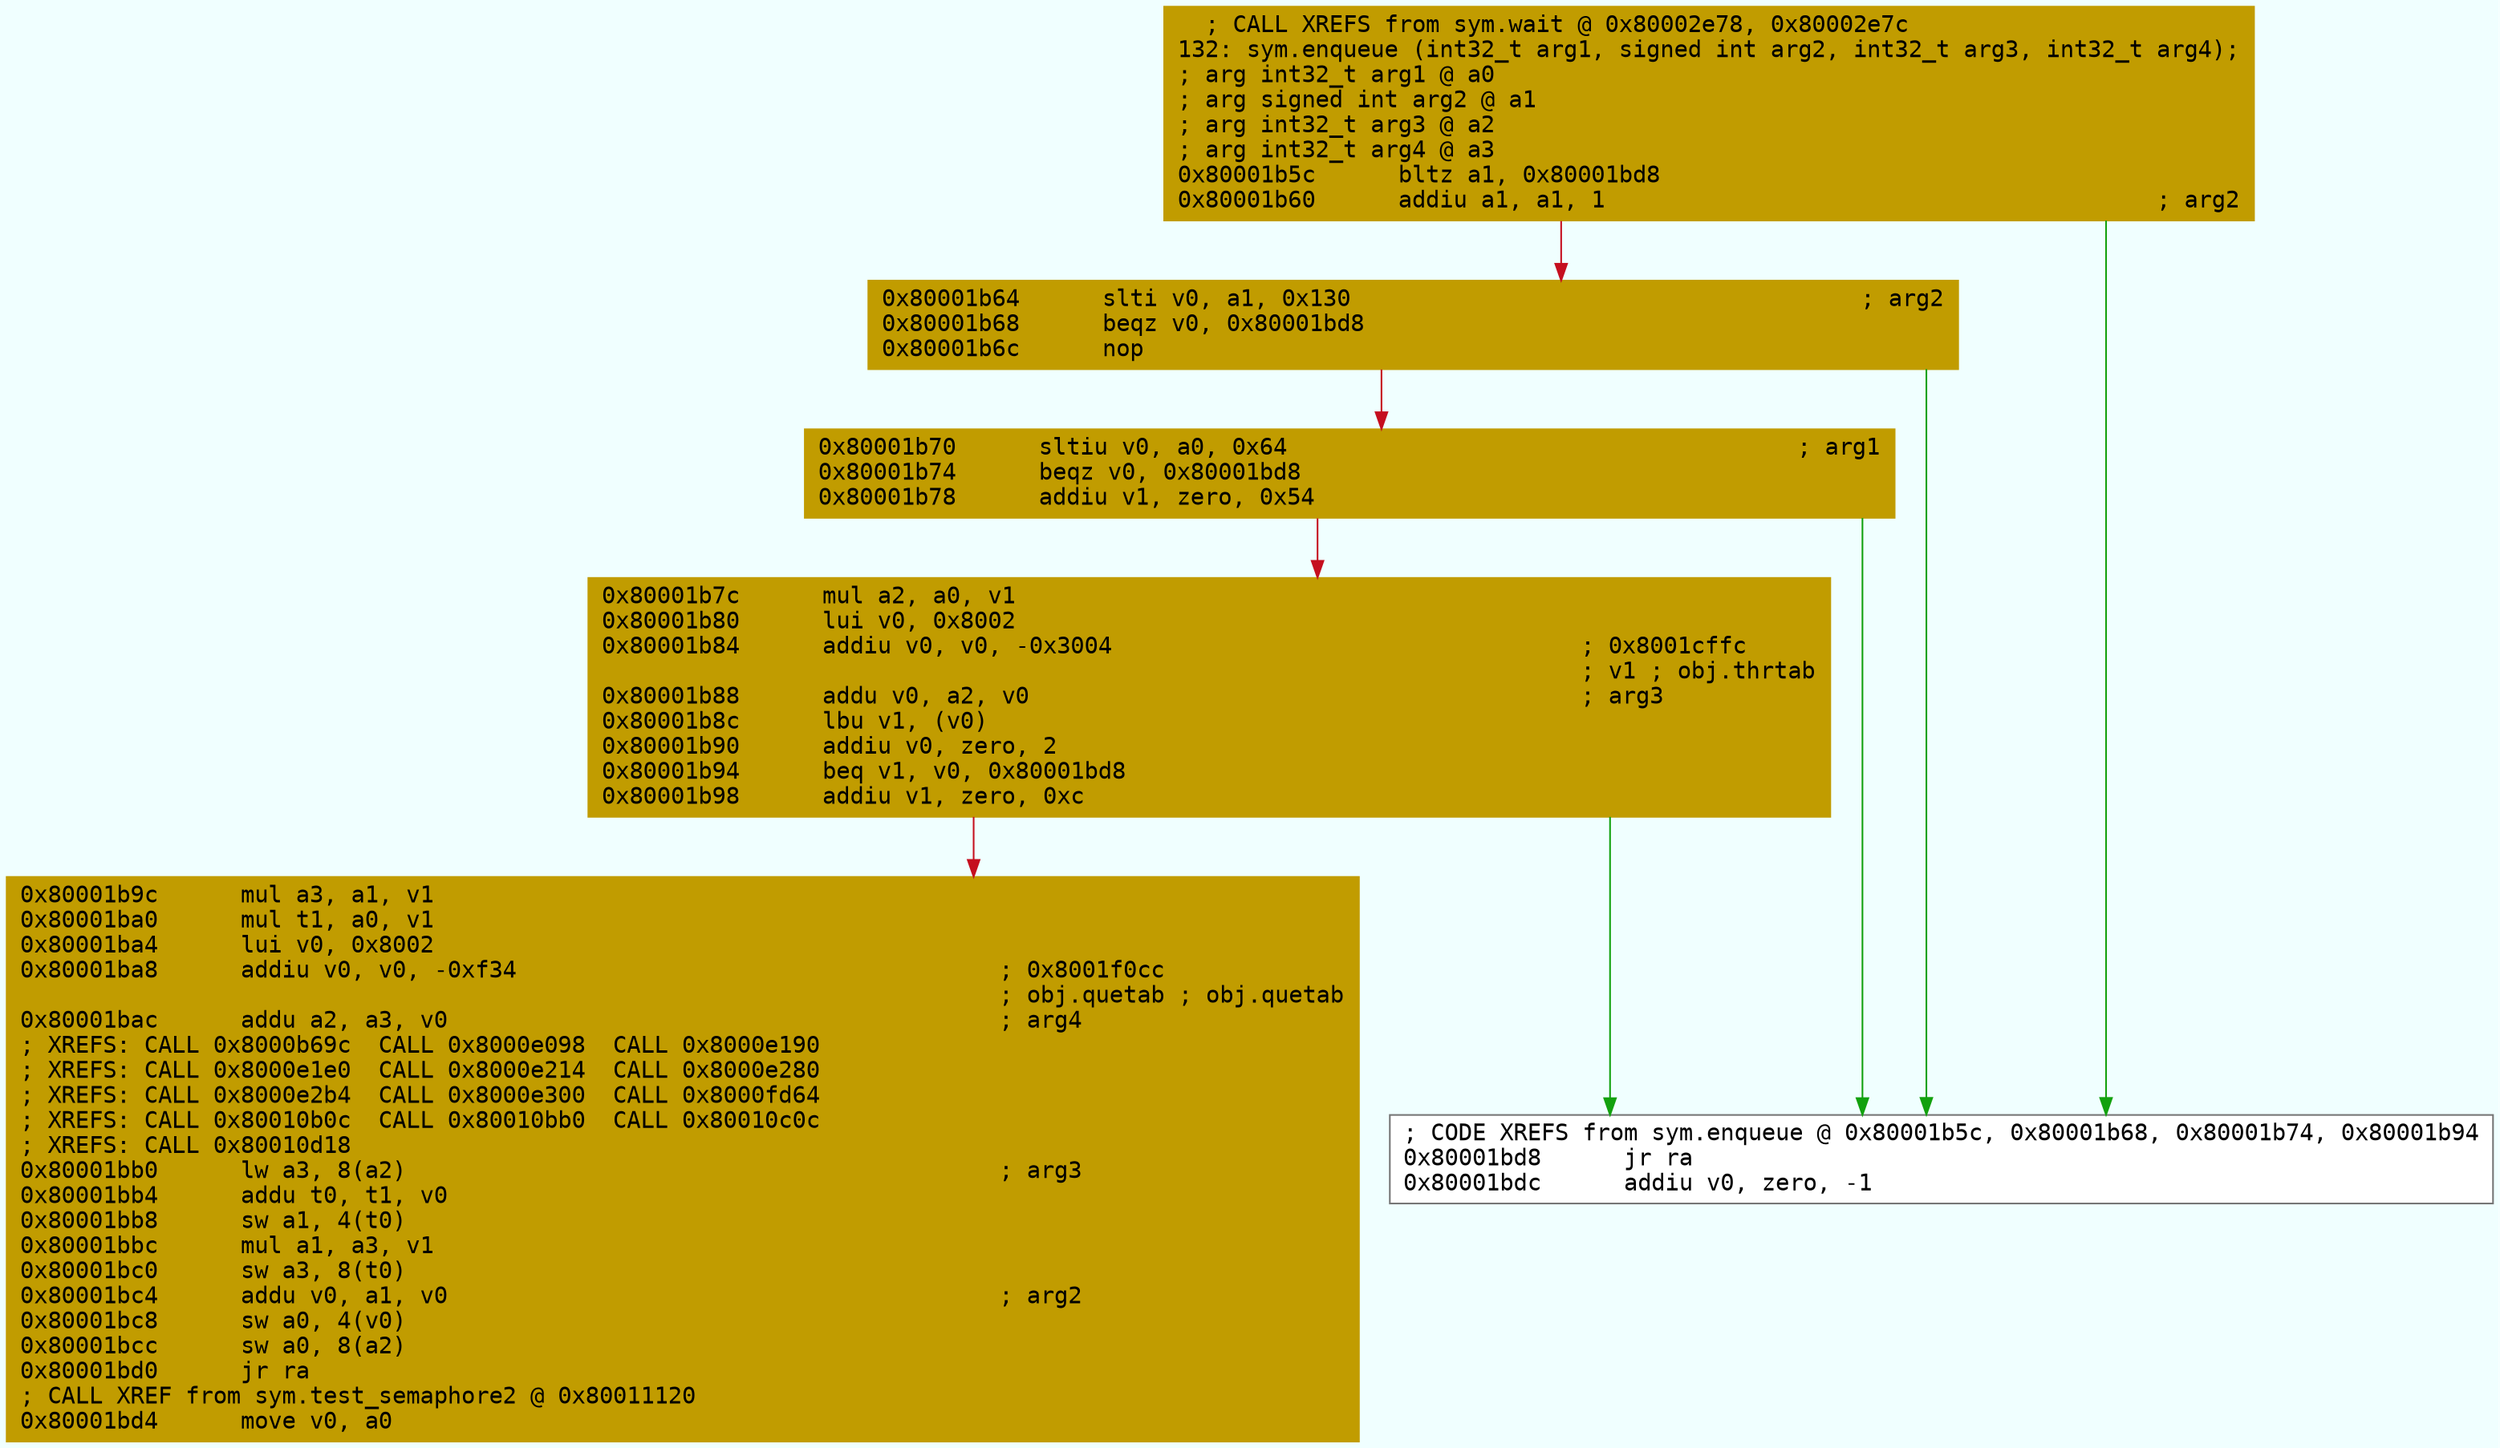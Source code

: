 digraph code {
	graph [bgcolor=azure fontsize=8 fontname="Courier" splines="ortho"];
	node [fillcolor=gray style=filled shape=box];
	edge [arrowhead="normal"];
	"0x80001b5c" [URL="sym.enqueue/0x80001b5c", fillcolor="#c19c00",color="#c19c00", fontname="Courier",label="  ; CALL XREFS from sym.wait @ 0x80002e78, 0x80002e7c\l132: sym.enqueue (int32_t arg1, signed int arg2, int32_t arg3, int32_t arg4);\l; arg int32_t arg1 @ a0\l; arg signed int arg2 @ a1\l; arg int32_t arg3 @ a2\l; arg int32_t arg4 @ a3\l0x80001b5c      bltz a1, 0x80001bd8\l0x80001b60      addiu a1, a1, 1                                        ; arg2\l"]
	"0x80001b64" [URL="sym.enqueue/0x80001b64", fillcolor="#c19c00",color="#c19c00", fontname="Courier",label="0x80001b64      slti v0, a1, 0x130                                     ; arg2\l0x80001b68      beqz v0, 0x80001bd8\l0x80001b6c      nop\l"]
	"0x80001b70" [URL="sym.enqueue/0x80001b70", fillcolor="#c19c00",color="#c19c00", fontname="Courier",label="0x80001b70      sltiu v0, a0, 0x64                                     ; arg1\l0x80001b74      beqz v0, 0x80001bd8\l0x80001b78      addiu v1, zero, 0x54\l"]
	"0x80001b7c" [URL="sym.enqueue/0x80001b7c", fillcolor="#c19c00",color="#c19c00", fontname="Courier",label="0x80001b7c      mul a2, a0, v1\l0x80001b80      lui v0, 0x8002\l0x80001b84      addiu v0, v0, -0x3004                                  ; 0x8001cffc\l                                                                       ; v1 ; obj.thrtab\l0x80001b88      addu v0, a2, v0                                        ; arg3\l0x80001b8c      lbu v1, (v0)\l0x80001b90      addiu v0, zero, 2\l0x80001b94      beq v1, v0, 0x80001bd8\l0x80001b98      addiu v1, zero, 0xc\l"]
	"0x80001b9c" [URL="sym.enqueue/0x80001b9c", fillcolor="#c19c00",color="#c19c00", fontname="Courier",label="0x80001b9c      mul a3, a1, v1\l0x80001ba0      mul t1, a0, v1\l0x80001ba4      lui v0, 0x8002\l0x80001ba8      addiu v0, v0, -0xf34                                   ; 0x8001f0cc\l                                                                       ; obj.quetab ; obj.quetab\l0x80001bac      addu a2, a3, v0                                        ; arg4\l; XREFS: CALL 0x8000b69c  CALL 0x8000e098  CALL 0x8000e190  \l; XREFS: CALL 0x8000e1e0  CALL 0x8000e214  CALL 0x8000e280  \l; XREFS: CALL 0x8000e2b4  CALL 0x8000e300  CALL 0x8000fd64  \l; XREFS: CALL 0x80010b0c  CALL 0x80010bb0  CALL 0x80010c0c  \l; XREFS: CALL 0x80010d18  \l0x80001bb0      lw a3, 8(a2)                                           ; arg3\l0x80001bb4      addu t0, t1, v0\l0x80001bb8      sw a1, 4(t0)\l0x80001bbc      mul a1, a3, v1\l0x80001bc0      sw a3, 8(t0)\l0x80001bc4      addu v0, a1, v0                                        ; arg2\l0x80001bc8      sw a0, 4(v0)\l0x80001bcc      sw a0, 8(a2)\l0x80001bd0      jr ra\l; CALL XREF from sym.test_semaphore2 @ 0x80011120\l0x80001bd4      move v0, a0\l"]
	"0x80001bd8" [URL="sym.enqueue/0x80001bd8", fillcolor="white",color="#767676", fontname="Courier",label="; CODE XREFS from sym.enqueue @ 0x80001b5c, 0x80001b68, 0x80001b74, 0x80001b94\l0x80001bd8      jr ra\l0x80001bdc      addiu v0, zero, -1\l"]
        "0x80001b5c" -> "0x80001bd8" [color="#13a10e"];
        "0x80001b5c" -> "0x80001b64" [color="#c50f1f"];
        "0x80001b64" -> "0x80001bd8" [color="#13a10e"];
        "0x80001b64" -> "0x80001b70" [color="#c50f1f"];
        "0x80001b70" -> "0x80001bd8" [color="#13a10e"];
        "0x80001b70" -> "0x80001b7c" [color="#c50f1f"];
        "0x80001b7c" -> "0x80001bd8" [color="#13a10e"];
        "0x80001b7c" -> "0x80001b9c" [color="#c50f1f"];
}
